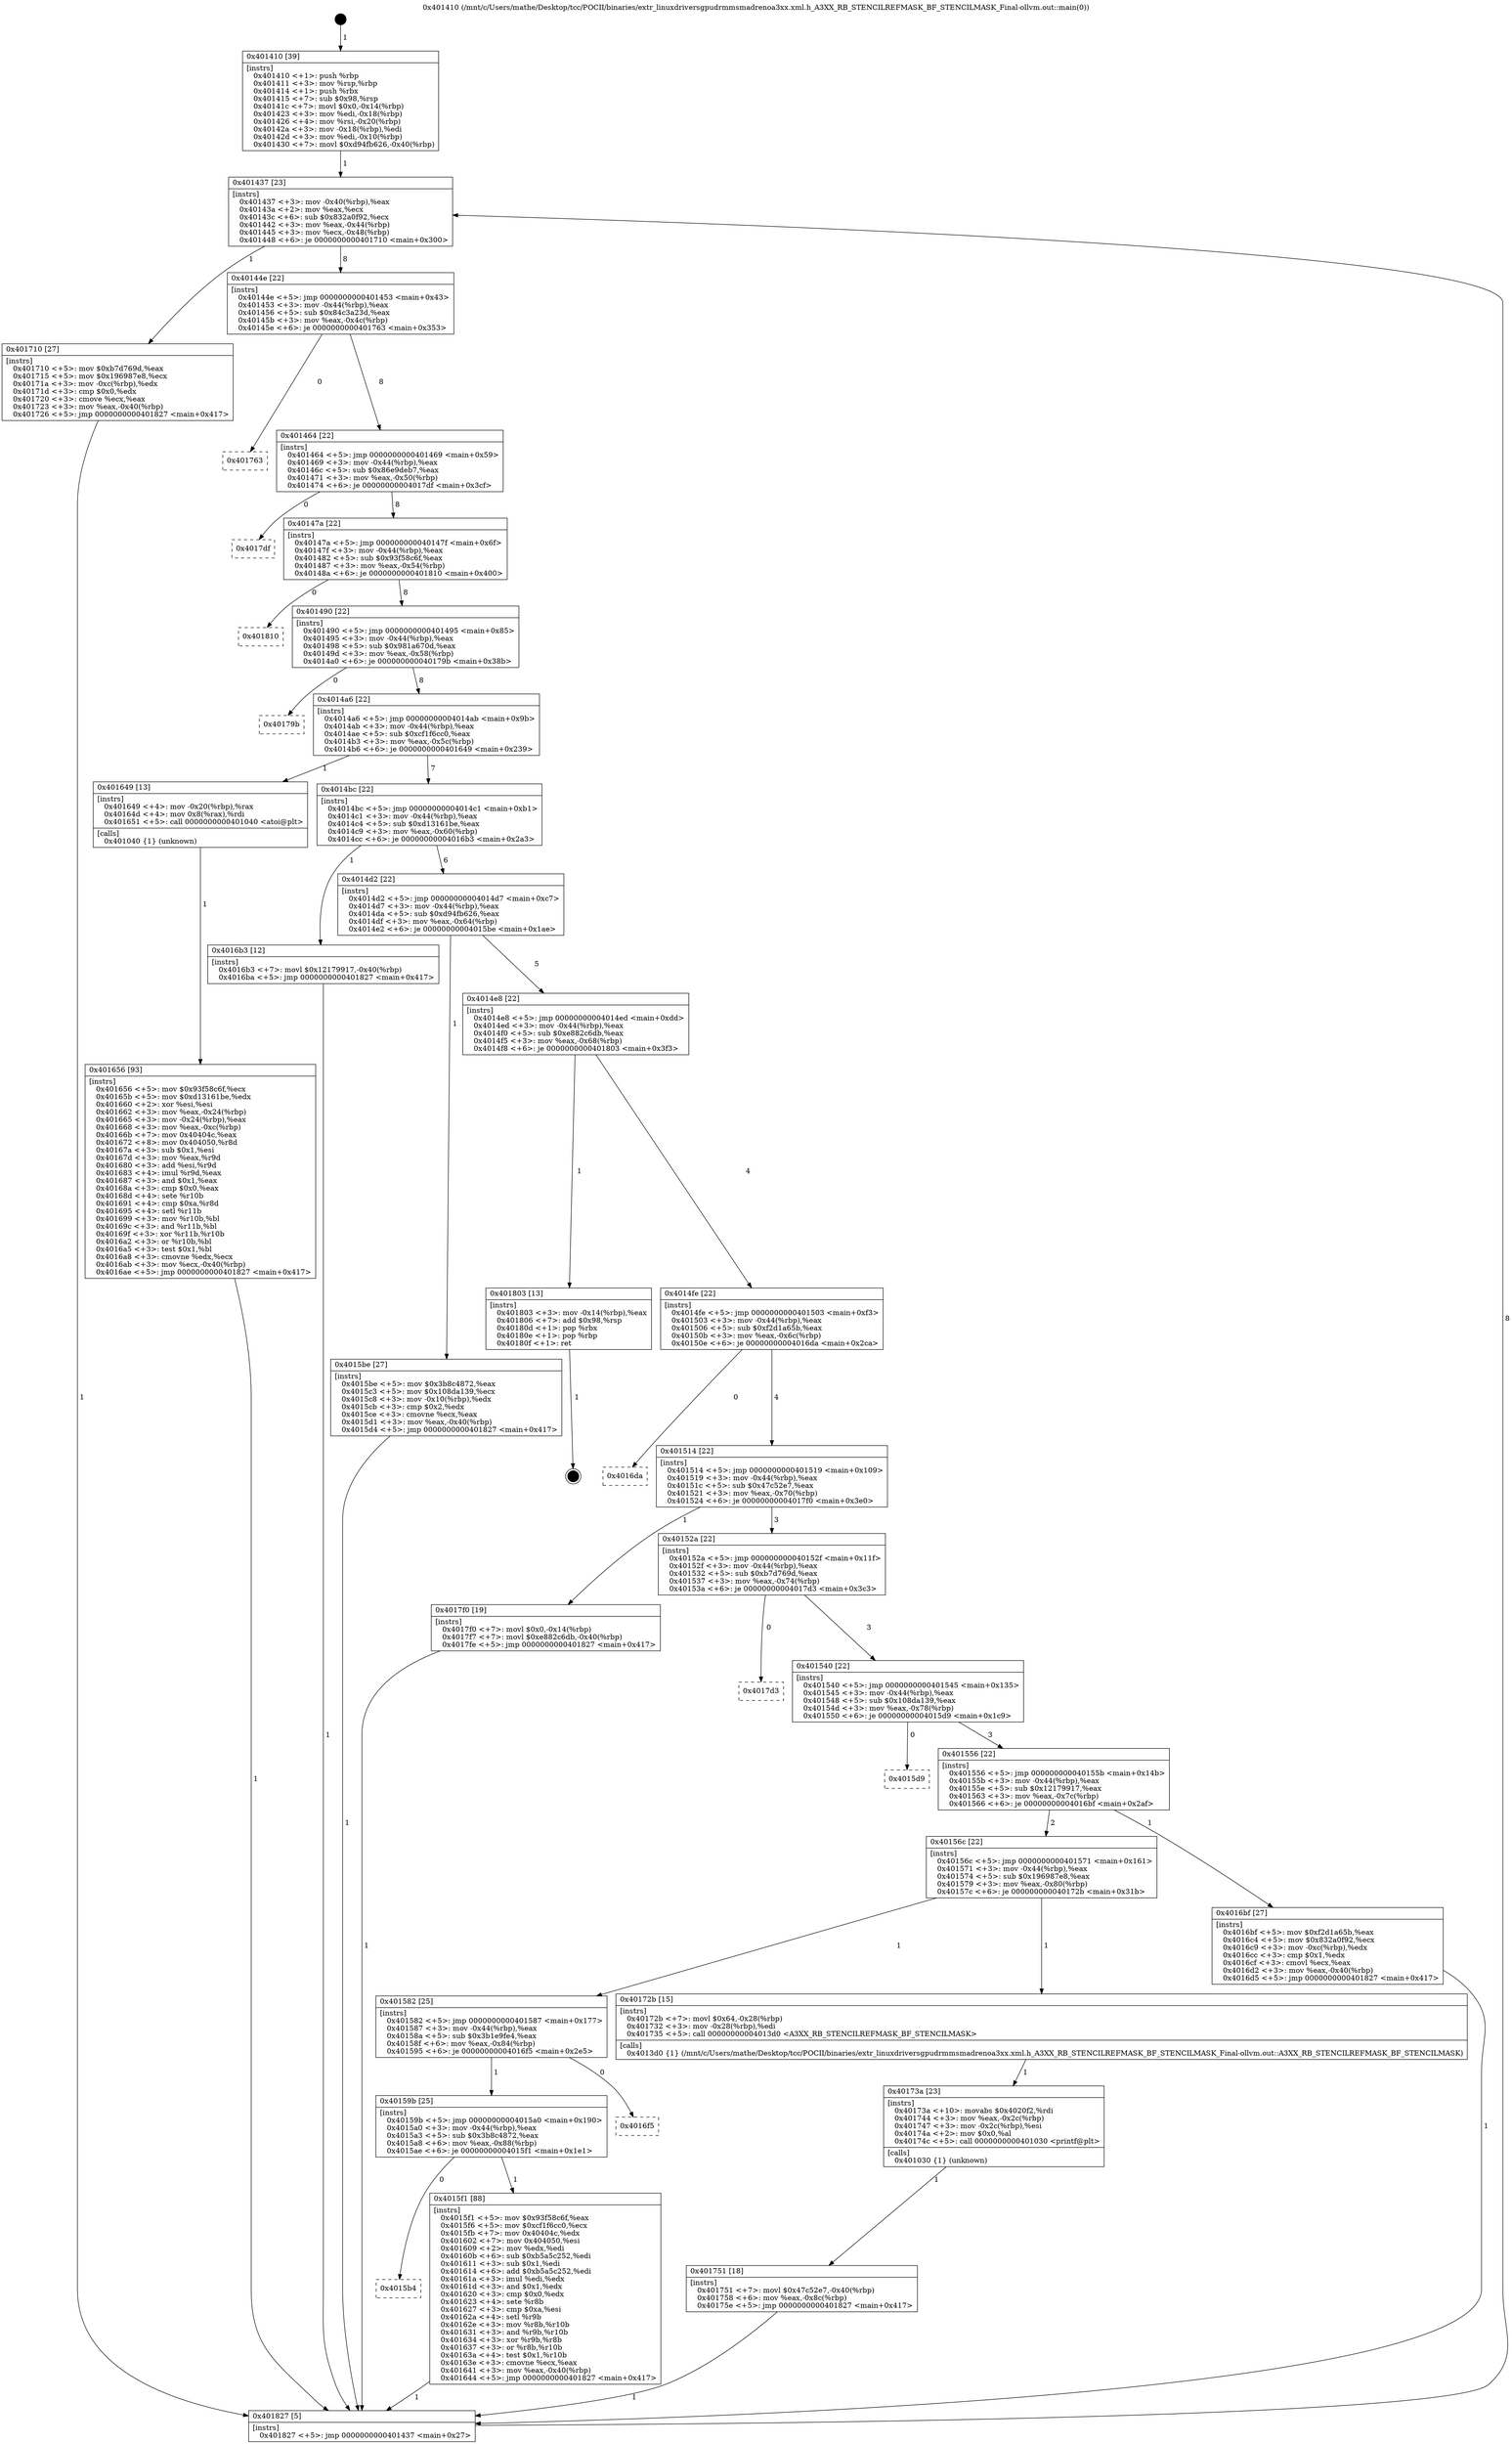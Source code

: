digraph "0x401410" {
  label = "0x401410 (/mnt/c/Users/mathe/Desktop/tcc/POCII/binaries/extr_linuxdriversgpudrmmsmadrenoa3xx.xml.h_A3XX_RB_STENCILREFMASK_BF_STENCILMASK_Final-ollvm.out::main(0))"
  labelloc = "t"
  node[shape=record]

  Entry [label="",width=0.3,height=0.3,shape=circle,fillcolor=black,style=filled]
  "0x401437" [label="{
     0x401437 [23]\l
     | [instrs]\l
     &nbsp;&nbsp;0x401437 \<+3\>: mov -0x40(%rbp),%eax\l
     &nbsp;&nbsp;0x40143a \<+2\>: mov %eax,%ecx\l
     &nbsp;&nbsp;0x40143c \<+6\>: sub $0x832a0f92,%ecx\l
     &nbsp;&nbsp;0x401442 \<+3\>: mov %eax,-0x44(%rbp)\l
     &nbsp;&nbsp;0x401445 \<+3\>: mov %ecx,-0x48(%rbp)\l
     &nbsp;&nbsp;0x401448 \<+6\>: je 0000000000401710 \<main+0x300\>\l
  }"]
  "0x401710" [label="{
     0x401710 [27]\l
     | [instrs]\l
     &nbsp;&nbsp;0x401710 \<+5\>: mov $0xb7d769d,%eax\l
     &nbsp;&nbsp;0x401715 \<+5\>: mov $0x196987e8,%ecx\l
     &nbsp;&nbsp;0x40171a \<+3\>: mov -0xc(%rbp),%edx\l
     &nbsp;&nbsp;0x40171d \<+3\>: cmp $0x0,%edx\l
     &nbsp;&nbsp;0x401720 \<+3\>: cmove %ecx,%eax\l
     &nbsp;&nbsp;0x401723 \<+3\>: mov %eax,-0x40(%rbp)\l
     &nbsp;&nbsp;0x401726 \<+5\>: jmp 0000000000401827 \<main+0x417\>\l
  }"]
  "0x40144e" [label="{
     0x40144e [22]\l
     | [instrs]\l
     &nbsp;&nbsp;0x40144e \<+5\>: jmp 0000000000401453 \<main+0x43\>\l
     &nbsp;&nbsp;0x401453 \<+3\>: mov -0x44(%rbp),%eax\l
     &nbsp;&nbsp;0x401456 \<+5\>: sub $0x84c3a23d,%eax\l
     &nbsp;&nbsp;0x40145b \<+3\>: mov %eax,-0x4c(%rbp)\l
     &nbsp;&nbsp;0x40145e \<+6\>: je 0000000000401763 \<main+0x353\>\l
  }"]
  Exit [label="",width=0.3,height=0.3,shape=circle,fillcolor=black,style=filled,peripheries=2]
  "0x401763" [label="{
     0x401763\l
  }", style=dashed]
  "0x401464" [label="{
     0x401464 [22]\l
     | [instrs]\l
     &nbsp;&nbsp;0x401464 \<+5\>: jmp 0000000000401469 \<main+0x59\>\l
     &nbsp;&nbsp;0x401469 \<+3\>: mov -0x44(%rbp),%eax\l
     &nbsp;&nbsp;0x40146c \<+5\>: sub $0x86e9deb7,%eax\l
     &nbsp;&nbsp;0x401471 \<+3\>: mov %eax,-0x50(%rbp)\l
     &nbsp;&nbsp;0x401474 \<+6\>: je 00000000004017df \<main+0x3cf\>\l
  }"]
  "0x401751" [label="{
     0x401751 [18]\l
     | [instrs]\l
     &nbsp;&nbsp;0x401751 \<+7\>: movl $0x47c52e7,-0x40(%rbp)\l
     &nbsp;&nbsp;0x401758 \<+6\>: mov %eax,-0x8c(%rbp)\l
     &nbsp;&nbsp;0x40175e \<+5\>: jmp 0000000000401827 \<main+0x417\>\l
  }"]
  "0x4017df" [label="{
     0x4017df\l
  }", style=dashed]
  "0x40147a" [label="{
     0x40147a [22]\l
     | [instrs]\l
     &nbsp;&nbsp;0x40147a \<+5\>: jmp 000000000040147f \<main+0x6f\>\l
     &nbsp;&nbsp;0x40147f \<+3\>: mov -0x44(%rbp),%eax\l
     &nbsp;&nbsp;0x401482 \<+5\>: sub $0x93f58c6f,%eax\l
     &nbsp;&nbsp;0x401487 \<+3\>: mov %eax,-0x54(%rbp)\l
     &nbsp;&nbsp;0x40148a \<+6\>: je 0000000000401810 \<main+0x400\>\l
  }"]
  "0x40173a" [label="{
     0x40173a [23]\l
     | [instrs]\l
     &nbsp;&nbsp;0x40173a \<+10\>: movabs $0x4020f2,%rdi\l
     &nbsp;&nbsp;0x401744 \<+3\>: mov %eax,-0x2c(%rbp)\l
     &nbsp;&nbsp;0x401747 \<+3\>: mov -0x2c(%rbp),%esi\l
     &nbsp;&nbsp;0x40174a \<+2\>: mov $0x0,%al\l
     &nbsp;&nbsp;0x40174c \<+5\>: call 0000000000401030 \<printf@plt\>\l
     | [calls]\l
     &nbsp;&nbsp;0x401030 \{1\} (unknown)\l
  }"]
  "0x401810" [label="{
     0x401810\l
  }", style=dashed]
  "0x401490" [label="{
     0x401490 [22]\l
     | [instrs]\l
     &nbsp;&nbsp;0x401490 \<+5\>: jmp 0000000000401495 \<main+0x85\>\l
     &nbsp;&nbsp;0x401495 \<+3\>: mov -0x44(%rbp),%eax\l
     &nbsp;&nbsp;0x401498 \<+5\>: sub $0x981a670d,%eax\l
     &nbsp;&nbsp;0x40149d \<+3\>: mov %eax,-0x58(%rbp)\l
     &nbsp;&nbsp;0x4014a0 \<+6\>: je 000000000040179b \<main+0x38b\>\l
  }"]
  "0x401656" [label="{
     0x401656 [93]\l
     | [instrs]\l
     &nbsp;&nbsp;0x401656 \<+5\>: mov $0x93f58c6f,%ecx\l
     &nbsp;&nbsp;0x40165b \<+5\>: mov $0xd13161be,%edx\l
     &nbsp;&nbsp;0x401660 \<+2\>: xor %esi,%esi\l
     &nbsp;&nbsp;0x401662 \<+3\>: mov %eax,-0x24(%rbp)\l
     &nbsp;&nbsp;0x401665 \<+3\>: mov -0x24(%rbp),%eax\l
     &nbsp;&nbsp;0x401668 \<+3\>: mov %eax,-0xc(%rbp)\l
     &nbsp;&nbsp;0x40166b \<+7\>: mov 0x40404c,%eax\l
     &nbsp;&nbsp;0x401672 \<+8\>: mov 0x404050,%r8d\l
     &nbsp;&nbsp;0x40167a \<+3\>: sub $0x1,%esi\l
     &nbsp;&nbsp;0x40167d \<+3\>: mov %eax,%r9d\l
     &nbsp;&nbsp;0x401680 \<+3\>: add %esi,%r9d\l
     &nbsp;&nbsp;0x401683 \<+4\>: imul %r9d,%eax\l
     &nbsp;&nbsp;0x401687 \<+3\>: and $0x1,%eax\l
     &nbsp;&nbsp;0x40168a \<+3\>: cmp $0x0,%eax\l
     &nbsp;&nbsp;0x40168d \<+4\>: sete %r10b\l
     &nbsp;&nbsp;0x401691 \<+4\>: cmp $0xa,%r8d\l
     &nbsp;&nbsp;0x401695 \<+4\>: setl %r11b\l
     &nbsp;&nbsp;0x401699 \<+3\>: mov %r10b,%bl\l
     &nbsp;&nbsp;0x40169c \<+3\>: and %r11b,%bl\l
     &nbsp;&nbsp;0x40169f \<+3\>: xor %r11b,%r10b\l
     &nbsp;&nbsp;0x4016a2 \<+3\>: or %r10b,%bl\l
     &nbsp;&nbsp;0x4016a5 \<+3\>: test $0x1,%bl\l
     &nbsp;&nbsp;0x4016a8 \<+3\>: cmovne %edx,%ecx\l
     &nbsp;&nbsp;0x4016ab \<+3\>: mov %ecx,-0x40(%rbp)\l
     &nbsp;&nbsp;0x4016ae \<+5\>: jmp 0000000000401827 \<main+0x417\>\l
  }"]
  "0x40179b" [label="{
     0x40179b\l
  }", style=dashed]
  "0x4014a6" [label="{
     0x4014a6 [22]\l
     | [instrs]\l
     &nbsp;&nbsp;0x4014a6 \<+5\>: jmp 00000000004014ab \<main+0x9b\>\l
     &nbsp;&nbsp;0x4014ab \<+3\>: mov -0x44(%rbp),%eax\l
     &nbsp;&nbsp;0x4014ae \<+5\>: sub $0xcf1f6cc0,%eax\l
     &nbsp;&nbsp;0x4014b3 \<+3\>: mov %eax,-0x5c(%rbp)\l
     &nbsp;&nbsp;0x4014b6 \<+6\>: je 0000000000401649 \<main+0x239\>\l
  }"]
  "0x4015b4" [label="{
     0x4015b4\l
  }", style=dashed]
  "0x401649" [label="{
     0x401649 [13]\l
     | [instrs]\l
     &nbsp;&nbsp;0x401649 \<+4\>: mov -0x20(%rbp),%rax\l
     &nbsp;&nbsp;0x40164d \<+4\>: mov 0x8(%rax),%rdi\l
     &nbsp;&nbsp;0x401651 \<+5\>: call 0000000000401040 \<atoi@plt\>\l
     | [calls]\l
     &nbsp;&nbsp;0x401040 \{1\} (unknown)\l
  }"]
  "0x4014bc" [label="{
     0x4014bc [22]\l
     | [instrs]\l
     &nbsp;&nbsp;0x4014bc \<+5\>: jmp 00000000004014c1 \<main+0xb1\>\l
     &nbsp;&nbsp;0x4014c1 \<+3\>: mov -0x44(%rbp),%eax\l
     &nbsp;&nbsp;0x4014c4 \<+5\>: sub $0xd13161be,%eax\l
     &nbsp;&nbsp;0x4014c9 \<+3\>: mov %eax,-0x60(%rbp)\l
     &nbsp;&nbsp;0x4014cc \<+6\>: je 00000000004016b3 \<main+0x2a3\>\l
  }"]
  "0x4015f1" [label="{
     0x4015f1 [88]\l
     | [instrs]\l
     &nbsp;&nbsp;0x4015f1 \<+5\>: mov $0x93f58c6f,%eax\l
     &nbsp;&nbsp;0x4015f6 \<+5\>: mov $0xcf1f6cc0,%ecx\l
     &nbsp;&nbsp;0x4015fb \<+7\>: mov 0x40404c,%edx\l
     &nbsp;&nbsp;0x401602 \<+7\>: mov 0x404050,%esi\l
     &nbsp;&nbsp;0x401609 \<+2\>: mov %edx,%edi\l
     &nbsp;&nbsp;0x40160b \<+6\>: sub $0xb5a5c252,%edi\l
     &nbsp;&nbsp;0x401611 \<+3\>: sub $0x1,%edi\l
     &nbsp;&nbsp;0x401614 \<+6\>: add $0xb5a5c252,%edi\l
     &nbsp;&nbsp;0x40161a \<+3\>: imul %edi,%edx\l
     &nbsp;&nbsp;0x40161d \<+3\>: and $0x1,%edx\l
     &nbsp;&nbsp;0x401620 \<+3\>: cmp $0x0,%edx\l
     &nbsp;&nbsp;0x401623 \<+4\>: sete %r8b\l
     &nbsp;&nbsp;0x401627 \<+3\>: cmp $0xa,%esi\l
     &nbsp;&nbsp;0x40162a \<+4\>: setl %r9b\l
     &nbsp;&nbsp;0x40162e \<+3\>: mov %r8b,%r10b\l
     &nbsp;&nbsp;0x401631 \<+3\>: and %r9b,%r10b\l
     &nbsp;&nbsp;0x401634 \<+3\>: xor %r9b,%r8b\l
     &nbsp;&nbsp;0x401637 \<+3\>: or %r8b,%r10b\l
     &nbsp;&nbsp;0x40163a \<+4\>: test $0x1,%r10b\l
     &nbsp;&nbsp;0x40163e \<+3\>: cmovne %ecx,%eax\l
     &nbsp;&nbsp;0x401641 \<+3\>: mov %eax,-0x40(%rbp)\l
     &nbsp;&nbsp;0x401644 \<+5\>: jmp 0000000000401827 \<main+0x417\>\l
  }"]
  "0x4016b3" [label="{
     0x4016b3 [12]\l
     | [instrs]\l
     &nbsp;&nbsp;0x4016b3 \<+7\>: movl $0x12179917,-0x40(%rbp)\l
     &nbsp;&nbsp;0x4016ba \<+5\>: jmp 0000000000401827 \<main+0x417\>\l
  }"]
  "0x4014d2" [label="{
     0x4014d2 [22]\l
     | [instrs]\l
     &nbsp;&nbsp;0x4014d2 \<+5\>: jmp 00000000004014d7 \<main+0xc7\>\l
     &nbsp;&nbsp;0x4014d7 \<+3\>: mov -0x44(%rbp),%eax\l
     &nbsp;&nbsp;0x4014da \<+5\>: sub $0xd94fb626,%eax\l
     &nbsp;&nbsp;0x4014df \<+3\>: mov %eax,-0x64(%rbp)\l
     &nbsp;&nbsp;0x4014e2 \<+6\>: je 00000000004015be \<main+0x1ae\>\l
  }"]
  "0x40159b" [label="{
     0x40159b [25]\l
     | [instrs]\l
     &nbsp;&nbsp;0x40159b \<+5\>: jmp 00000000004015a0 \<main+0x190\>\l
     &nbsp;&nbsp;0x4015a0 \<+3\>: mov -0x44(%rbp),%eax\l
     &nbsp;&nbsp;0x4015a3 \<+5\>: sub $0x3b8c4872,%eax\l
     &nbsp;&nbsp;0x4015a8 \<+6\>: mov %eax,-0x88(%rbp)\l
     &nbsp;&nbsp;0x4015ae \<+6\>: je 00000000004015f1 \<main+0x1e1\>\l
  }"]
  "0x4015be" [label="{
     0x4015be [27]\l
     | [instrs]\l
     &nbsp;&nbsp;0x4015be \<+5\>: mov $0x3b8c4872,%eax\l
     &nbsp;&nbsp;0x4015c3 \<+5\>: mov $0x108da139,%ecx\l
     &nbsp;&nbsp;0x4015c8 \<+3\>: mov -0x10(%rbp),%edx\l
     &nbsp;&nbsp;0x4015cb \<+3\>: cmp $0x2,%edx\l
     &nbsp;&nbsp;0x4015ce \<+3\>: cmovne %ecx,%eax\l
     &nbsp;&nbsp;0x4015d1 \<+3\>: mov %eax,-0x40(%rbp)\l
     &nbsp;&nbsp;0x4015d4 \<+5\>: jmp 0000000000401827 \<main+0x417\>\l
  }"]
  "0x4014e8" [label="{
     0x4014e8 [22]\l
     | [instrs]\l
     &nbsp;&nbsp;0x4014e8 \<+5\>: jmp 00000000004014ed \<main+0xdd\>\l
     &nbsp;&nbsp;0x4014ed \<+3\>: mov -0x44(%rbp),%eax\l
     &nbsp;&nbsp;0x4014f0 \<+5\>: sub $0xe882c6db,%eax\l
     &nbsp;&nbsp;0x4014f5 \<+3\>: mov %eax,-0x68(%rbp)\l
     &nbsp;&nbsp;0x4014f8 \<+6\>: je 0000000000401803 \<main+0x3f3\>\l
  }"]
  "0x401827" [label="{
     0x401827 [5]\l
     | [instrs]\l
     &nbsp;&nbsp;0x401827 \<+5\>: jmp 0000000000401437 \<main+0x27\>\l
  }"]
  "0x401410" [label="{
     0x401410 [39]\l
     | [instrs]\l
     &nbsp;&nbsp;0x401410 \<+1\>: push %rbp\l
     &nbsp;&nbsp;0x401411 \<+3\>: mov %rsp,%rbp\l
     &nbsp;&nbsp;0x401414 \<+1\>: push %rbx\l
     &nbsp;&nbsp;0x401415 \<+7\>: sub $0x98,%rsp\l
     &nbsp;&nbsp;0x40141c \<+7\>: movl $0x0,-0x14(%rbp)\l
     &nbsp;&nbsp;0x401423 \<+3\>: mov %edi,-0x18(%rbp)\l
     &nbsp;&nbsp;0x401426 \<+4\>: mov %rsi,-0x20(%rbp)\l
     &nbsp;&nbsp;0x40142a \<+3\>: mov -0x18(%rbp),%edi\l
     &nbsp;&nbsp;0x40142d \<+3\>: mov %edi,-0x10(%rbp)\l
     &nbsp;&nbsp;0x401430 \<+7\>: movl $0xd94fb626,-0x40(%rbp)\l
  }"]
  "0x4016f5" [label="{
     0x4016f5\l
  }", style=dashed]
  "0x401803" [label="{
     0x401803 [13]\l
     | [instrs]\l
     &nbsp;&nbsp;0x401803 \<+3\>: mov -0x14(%rbp),%eax\l
     &nbsp;&nbsp;0x401806 \<+7\>: add $0x98,%rsp\l
     &nbsp;&nbsp;0x40180d \<+1\>: pop %rbx\l
     &nbsp;&nbsp;0x40180e \<+1\>: pop %rbp\l
     &nbsp;&nbsp;0x40180f \<+1\>: ret\l
  }"]
  "0x4014fe" [label="{
     0x4014fe [22]\l
     | [instrs]\l
     &nbsp;&nbsp;0x4014fe \<+5\>: jmp 0000000000401503 \<main+0xf3\>\l
     &nbsp;&nbsp;0x401503 \<+3\>: mov -0x44(%rbp),%eax\l
     &nbsp;&nbsp;0x401506 \<+5\>: sub $0xf2d1a65b,%eax\l
     &nbsp;&nbsp;0x40150b \<+3\>: mov %eax,-0x6c(%rbp)\l
     &nbsp;&nbsp;0x40150e \<+6\>: je 00000000004016da \<main+0x2ca\>\l
  }"]
  "0x401582" [label="{
     0x401582 [25]\l
     | [instrs]\l
     &nbsp;&nbsp;0x401582 \<+5\>: jmp 0000000000401587 \<main+0x177\>\l
     &nbsp;&nbsp;0x401587 \<+3\>: mov -0x44(%rbp),%eax\l
     &nbsp;&nbsp;0x40158a \<+5\>: sub $0x3b1e9fe4,%eax\l
     &nbsp;&nbsp;0x40158f \<+6\>: mov %eax,-0x84(%rbp)\l
     &nbsp;&nbsp;0x401595 \<+6\>: je 00000000004016f5 \<main+0x2e5\>\l
  }"]
  "0x4016da" [label="{
     0x4016da\l
  }", style=dashed]
  "0x401514" [label="{
     0x401514 [22]\l
     | [instrs]\l
     &nbsp;&nbsp;0x401514 \<+5\>: jmp 0000000000401519 \<main+0x109\>\l
     &nbsp;&nbsp;0x401519 \<+3\>: mov -0x44(%rbp),%eax\l
     &nbsp;&nbsp;0x40151c \<+5\>: sub $0x47c52e7,%eax\l
     &nbsp;&nbsp;0x401521 \<+3\>: mov %eax,-0x70(%rbp)\l
     &nbsp;&nbsp;0x401524 \<+6\>: je 00000000004017f0 \<main+0x3e0\>\l
  }"]
  "0x40172b" [label="{
     0x40172b [15]\l
     | [instrs]\l
     &nbsp;&nbsp;0x40172b \<+7\>: movl $0x64,-0x28(%rbp)\l
     &nbsp;&nbsp;0x401732 \<+3\>: mov -0x28(%rbp),%edi\l
     &nbsp;&nbsp;0x401735 \<+5\>: call 00000000004013d0 \<A3XX_RB_STENCILREFMASK_BF_STENCILMASK\>\l
     | [calls]\l
     &nbsp;&nbsp;0x4013d0 \{1\} (/mnt/c/Users/mathe/Desktop/tcc/POCII/binaries/extr_linuxdriversgpudrmmsmadrenoa3xx.xml.h_A3XX_RB_STENCILREFMASK_BF_STENCILMASK_Final-ollvm.out::A3XX_RB_STENCILREFMASK_BF_STENCILMASK)\l
  }"]
  "0x4017f0" [label="{
     0x4017f0 [19]\l
     | [instrs]\l
     &nbsp;&nbsp;0x4017f0 \<+7\>: movl $0x0,-0x14(%rbp)\l
     &nbsp;&nbsp;0x4017f7 \<+7\>: movl $0xe882c6db,-0x40(%rbp)\l
     &nbsp;&nbsp;0x4017fe \<+5\>: jmp 0000000000401827 \<main+0x417\>\l
  }"]
  "0x40152a" [label="{
     0x40152a [22]\l
     | [instrs]\l
     &nbsp;&nbsp;0x40152a \<+5\>: jmp 000000000040152f \<main+0x11f\>\l
     &nbsp;&nbsp;0x40152f \<+3\>: mov -0x44(%rbp),%eax\l
     &nbsp;&nbsp;0x401532 \<+5\>: sub $0xb7d769d,%eax\l
     &nbsp;&nbsp;0x401537 \<+3\>: mov %eax,-0x74(%rbp)\l
     &nbsp;&nbsp;0x40153a \<+6\>: je 00000000004017d3 \<main+0x3c3\>\l
  }"]
  "0x40156c" [label="{
     0x40156c [22]\l
     | [instrs]\l
     &nbsp;&nbsp;0x40156c \<+5\>: jmp 0000000000401571 \<main+0x161\>\l
     &nbsp;&nbsp;0x401571 \<+3\>: mov -0x44(%rbp),%eax\l
     &nbsp;&nbsp;0x401574 \<+5\>: sub $0x196987e8,%eax\l
     &nbsp;&nbsp;0x401579 \<+3\>: mov %eax,-0x80(%rbp)\l
     &nbsp;&nbsp;0x40157c \<+6\>: je 000000000040172b \<main+0x31b\>\l
  }"]
  "0x4017d3" [label="{
     0x4017d3\l
  }", style=dashed]
  "0x401540" [label="{
     0x401540 [22]\l
     | [instrs]\l
     &nbsp;&nbsp;0x401540 \<+5\>: jmp 0000000000401545 \<main+0x135\>\l
     &nbsp;&nbsp;0x401545 \<+3\>: mov -0x44(%rbp),%eax\l
     &nbsp;&nbsp;0x401548 \<+5\>: sub $0x108da139,%eax\l
     &nbsp;&nbsp;0x40154d \<+3\>: mov %eax,-0x78(%rbp)\l
     &nbsp;&nbsp;0x401550 \<+6\>: je 00000000004015d9 \<main+0x1c9\>\l
  }"]
  "0x4016bf" [label="{
     0x4016bf [27]\l
     | [instrs]\l
     &nbsp;&nbsp;0x4016bf \<+5\>: mov $0xf2d1a65b,%eax\l
     &nbsp;&nbsp;0x4016c4 \<+5\>: mov $0x832a0f92,%ecx\l
     &nbsp;&nbsp;0x4016c9 \<+3\>: mov -0xc(%rbp),%edx\l
     &nbsp;&nbsp;0x4016cc \<+3\>: cmp $0x1,%edx\l
     &nbsp;&nbsp;0x4016cf \<+3\>: cmovl %ecx,%eax\l
     &nbsp;&nbsp;0x4016d2 \<+3\>: mov %eax,-0x40(%rbp)\l
     &nbsp;&nbsp;0x4016d5 \<+5\>: jmp 0000000000401827 \<main+0x417\>\l
  }"]
  "0x4015d9" [label="{
     0x4015d9\l
  }", style=dashed]
  "0x401556" [label="{
     0x401556 [22]\l
     | [instrs]\l
     &nbsp;&nbsp;0x401556 \<+5\>: jmp 000000000040155b \<main+0x14b\>\l
     &nbsp;&nbsp;0x40155b \<+3\>: mov -0x44(%rbp),%eax\l
     &nbsp;&nbsp;0x40155e \<+5\>: sub $0x12179917,%eax\l
     &nbsp;&nbsp;0x401563 \<+3\>: mov %eax,-0x7c(%rbp)\l
     &nbsp;&nbsp;0x401566 \<+6\>: je 00000000004016bf \<main+0x2af\>\l
  }"]
  Entry -> "0x401410" [label=" 1"]
  "0x401437" -> "0x401710" [label=" 1"]
  "0x401437" -> "0x40144e" [label=" 8"]
  "0x401803" -> Exit [label=" 1"]
  "0x40144e" -> "0x401763" [label=" 0"]
  "0x40144e" -> "0x401464" [label=" 8"]
  "0x4017f0" -> "0x401827" [label=" 1"]
  "0x401464" -> "0x4017df" [label=" 0"]
  "0x401464" -> "0x40147a" [label=" 8"]
  "0x401751" -> "0x401827" [label=" 1"]
  "0x40147a" -> "0x401810" [label=" 0"]
  "0x40147a" -> "0x401490" [label=" 8"]
  "0x40173a" -> "0x401751" [label=" 1"]
  "0x401490" -> "0x40179b" [label=" 0"]
  "0x401490" -> "0x4014a6" [label=" 8"]
  "0x40172b" -> "0x40173a" [label=" 1"]
  "0x4014a6" -> "0x401649" [label=" 1"]
  "0x4014a6" -> "0x4014bc" [label=" 7"]
  "0x401710" -> "0x401827" [label=" 1"]
  "0x4014bc" -> "0x4016b3" [label=" 1"]
  "0x4014bc" -> "0x4014d2" [label=" 6"]
  "0x4016bf" -> "0x401827" [label=" 1"]
  "0x4014d2" -> "0x4015be" [label=" 1"]
  "0x4014d2" -> "0x4014e8" [label=" 5"]
  "0x4015be" -> "0x401827" [label=" 1"]
  "0x401410" -> "0x401437" [label=" 1"]
  "0x401827" -> "0x401437" [label=" 8"]
  "0x401656" -> "0x401827" [label=" 1"]
  "0x4014e8" -> "0x401803" [label=" 1"]
  "0x4014e8" -> "0x4014fe" [label=" 4"]
  "0x401649" -> "0x401656" [label=" 1"]
  "0x4014fe" -> "0x4016da" [label=" 0"]
  "0x4014fe" -> "0x401514" [label=" 4"]
  "0x40159b" -> "0x4015b4" [label=" 0"]
  "0x401514" -> "0x4017f0" [label=" 1"]
  "0x401514" -> "0x40152a" [label=" 3"]
  "0x40159b" -> "0x4015f1" [label=" 1"]
  "0x40152a" -> "0x4017d3" [label=" 0"]
  "0x40152a" -> "0x401540" [label=" 3"]
  "0x401582" -> "0x40159b" [label=" 1"]
  "0x401540" -> "0x4015d9" [label=" 0"]
  "0x401540" -> "0x401556" [label=" 3"]
  "0x401582" -> "0x4016f5" [label=" 0"]
  "0x401556" -> "0x4016bf" [label=" 1"]
  "0x401556" -> "0x40156c" [label=" 2"]
  "0x4016b3" -> "0x401827" [label=" 1"]
  "0x40156c" -> "0x40172b" [label=" 1"]
  "0x40156c" -> "0x401582" [label=" 1"]
  "0x4015f1" -> "0x401827" [label=" 1"]
}
